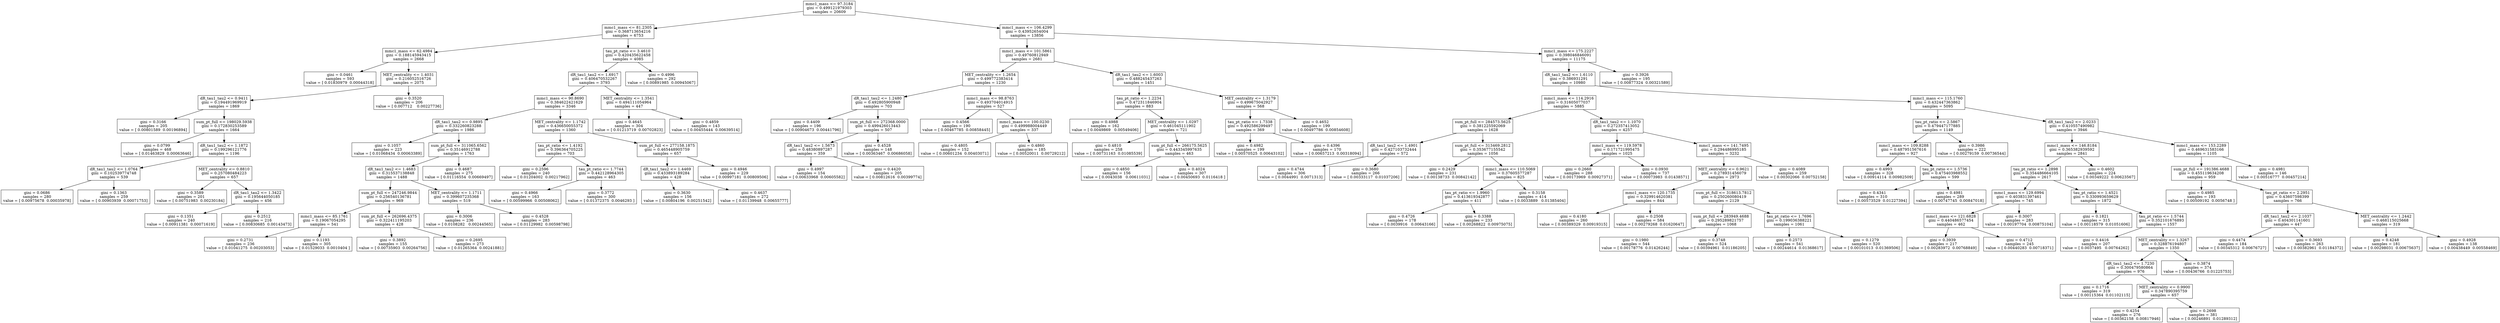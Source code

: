 digraph Tree {
0 [label="mmc1_mass <= 97.3184\ngini = 0.499121979303\nsamples = 20609", shape="box"] ;
1 [label="mmc1_mass <= 81.2305\ngini = 0.368713654216\nsamples = 6753", shape="box"] ;
0 -> 1 ;
2 [label="mmc1_mass <= 62.4984\ngini = 0.188145943415\nsamples = 2668", shape="box"] ;
1 -> 2 ;
3 [label="gini = 0.0461\nsamples = 593\nvalue = [ 0.01830979  0.00044318]", shape="box"] ;
2 -> 3 ;
4 [label="MET_centrality <= 1.4031\ngini = 0.216052516726\nsamples = 2075", shape="box"] ;
2 -> 4 ;
5 [label="dR_tau1_tau2 <= 0.9411\ngini = 0.194491969919\nsamples = 1869", shape="box"] ;
4 -> 5 ;
6 [label="gini = 0.3166\nsamples = 205\nvalue = [ 0.00801589  0.00196894]", shape="box"] ;
5 -> 6 ;
7 [label="sum_pt_full <= 198029.5938\ngini = 0.172830253589\nsamples = 1664", shape="box"] ;
5 -> 7 ;
8 [label="gini = 0.0799\nsamples = 468\nvalue = [ 0.01463829  0.00063646]", shape="box"] ;
7 -> 8 ;
9 [label="dR_tau1_tau2 <= 1.1872\ngini = 0.199296121776\nsamples = 1196", shape="box"] ;
7 -> 9 ;
10 [label="dR_tau1_tau2 <= 1.0764\ngini = 0.102539774748\nsamples = 539", shape="box"] ;
9 -> 10 ;
11 [label="gini = 0.0686\nsamples = 280\nvalue = [ 0.00975678  0.00035978]", shape="box"] ;
10 -> 11 ;
12 [label="gini = 0.1363\nsamples = 259\nvalue = [ 0.00903939  0.00071753]", shape="box"] ;
10 -> 12 ;
13 [label="MET_centrality <= 0.8810\ngini = 0.257080484223\nsamples = 657", shape="box"] ;
9 -> 13 ;
14 [label="gini = 0.3589\nsamples = 201\nvalue = [ 0.00751983  0.00230184]", shape="box"] ;
13 -> 14 ;
15 [label="dR_tau1_tau2 <= 1.3422\ngini = 0.195644050185\nsamples = 456", shape="box"] ;
13 -> 15 ;
16 [label="gini = 0.1351\nsamples = 240\nvalue = [ 0.00911381  0.00071619]", shape="box"] ;
15 -> 16 ;
17 [label="gini = 0.2512\nsamples = 216\nvalue = [ 0.00830685  0.00143473]", shape="box"] ;
15 -> 17 ;
18 [label="gini = 0.3520\nsamples = 206\nvalue = [ 0.007712    0.00227736]", shape="box"] ;
4 -> 18 ;
19 [label="tau_pt_ratio <= 3.4610\ngini = 0.420435622458\nsamples = 4085", shape="box"] ;
1 -> 19 ;
20 [label="dR_tau1_tau2 <= 1.6917\ngini = 0.406470532267\nsamples = 3793", shape="box"] ;
19 -> 20 ;
21 [label="mmc1_mass <= 90.8690\ngini = 0.384622421629\nsamples = 3346", shape="box"] ;
20 -> 21 ;
22 [label="dR_tau1_tau2 <= 0.9895\ngini = 0.332260823288\nsamples = 1986", shape="box"] ;
21 -> 22 ;
23 [label="gini = 0.1057\nsamples = 223\nvalue = [ 0.01068434  0.00063389]", shape="box"] ;
22 -> 23 ;
24 [label="sum_pt_full <= 311065.6562\ngini = 0.35146912788\nsamples = 1763", shape="box"] ;
22 -> 24 ;
25 [label="dR_tau1_tau2 <= 1.4683\ngini = 0.315537138848\nsamples = 1488", shape="box"] ;
24 -> 25 ;
26 [label="sum_pt_full <= 247246.9844\ngini = 0.256540136781\nsamples = 969", shape="box"] ;
25 -> 26 ;
27 [label="mmc1_mass <= 85.1761\ngini = 0.19067054295\nsamples = 541", shape="box"] ;
26 -> 27 ;
28 [label="gini = 0.2731\nsamples = 236\nvalue = [ 0.01041275  0.00203053]", shape="box"] ;
27 -> 28 ;
29 [label="gini = 0.1193\nsamples = 305\nvalue = [ 0.01529033  0.0010404 ]", shape="box"] ;
27 -> 29 ;
30 [label="sum_pt_full <= 262696.4375\ngini = 0.322411195203\nsamples = 428", shape="box"] ;
26 -> 30 ;
31 [label="gini = 0.3892\nsamples = 155\nvalue = [ 0.00735903  0.00264756]", shape="box"] ;
30 -> 31 ;
32 [label="gini = 0.2695\nsamples = 273\nvalue = [ 0.01265364  0.00241881]", shape="box"] ;
30 -> 32 ;
33 [label="MET_centrality <= 1.1711\ngini = 0.399607235368\nsamples = 519", shape="box"] ;
25 -> 33 ;
34 [label="gini = 0.3006\nsamples = 236\nvalue = [ 0.0108282   0.00244565]", shape="box"] ;
33 -> 34 ;
35 [label="gini = 0.4528\nsamples = 283\nvalue = [ 0.01129982  0.00598798]", shape="box"] ;
33 -> 35 ;
36 [label="gini = 0.4687\nsamples = 275\nvalue = [ 0.01116554  0.00669497]", shape="box"] ;
24 -> 36 ;
37 [label="MET_centrality <= 1.1742\ngini = 0.436650055372\nsamples = 1360", shape="box"] ;
21 -> 37 ;
38 [label="tau_pt_ratio <= 1.4192\ngini = 0.396364705225\nsamples = 703", shape="box"] ;
37 -> 38 ;
39 [label="gini = 0.2596\nsamples = 240\nvalue = [ 0.01204002  0.00217962]", shape="box"] ;
38 -> 39 ;
40 [label="tau_pt_ratio <= 1.7744\ngini = 0.442128964305\nsamples = 463", shape="box"] ;
38 -> 40 ;
41 [label="gini = 0.4966\nsamples = 163\nvalue = [ 0.00599966  0.00508062]", shape="box"] ;
40 -> 41 ;
42 [label="gini = 0.3772\nsamples = 300\nvalue = [ 0.01372375  0.0046293 ]", shape="box"] ;
40 -> 42 ;
43 [label="sum_pt_full <= 277158.1875\ngini = 0.465448905759\nsamples = 657", shape="box"] ;
37 -> 43 ;
44 [label="dR_tau1_tau2 <= 1.4469\ngini = 0.433893189284\nsamples = 428", shape="box"] ;
43 -> 44 ;
45 [label="gini = 0.3630\nsamples = 156\nvalue = [ 0.00804196  0.00251542]", shape="box"] ;
44 -> 45 ;
46 [label="gini = 0.4637\nsamples = 272\nvalue = [ 0.01139948  0.00655777]", shape="box"] ;
44 -> 46 ;
47 [label="gini = 0.4946\nsamples = 229\nvalue = [ 0.00997181  0.00809506]", shape="box"] ;
43 -> 47 ;
48 [label="MET_centrality <= 1.3541\ngini = 0.494111054964\nsamples = 447", shape="box"] ;
20 -> 48 ;
49 [label="gini = 0.4645\nsamples = 304\nvalue = [ 0.01213719  0.00702823]", shape="box"] ;
48 -> 49 ;
50 [label="gini = 0.4859\nsamples = 143\nvalue = [ 0.00455444  0.00639514]", shape="box"] ;
48 -> 50 ;
51 [label="gini = 0.4996\nsamples = 292\nvalue = [ 0.00891985  0.00945067]", shape="box"] ;
19 -> 51 ;
52 [label="mmc1_mass <= 106.4299\ngini = 0.43952654004\nsamples = 13856", shape="box"] ;
0 -> 52 ;
53 [label="mmc1_mass <= 101.5861\ngini = 0.49760812949\nsamples = 2681", shape="box"] ;
52 -> 53 ;
54 [label="MET_centrality <= 1.2654\ngini = 0.499772383414\nsamples = 1230", shape="box"] ;
53 -> 54 ;
55 [label="dR_tau1_tau2 <= 1.2480\ngini = 0.492805900948\nsamples = 703", shape="box"] ;
54 -> 55 ;
56 [label="gini = 0.4409\nsamples = 196\nvalue = [ 0.00904673  0.00441796]", shape="box"] ;
55 -> 56 ;
57 [label="sum_pt_full <= 272368.0000\ngini = 0.499426013443\nsamples = 507", shape="box"] ;
55 -> 57 ;
58 [label="dR_tau1_tau2 <= 1.5673\ngini = 0.48380897287\nsamples = 359", shape="box"] ;
57 -> 58 ;
59 [label="gini = 0.4997\nsamples = 154\nvalue = [ 0.00633968  0.00605582]", shape="box"] ;
58 -> 59 ;
60 [label="gini = 0.4420\nsamples = 205\nvalue = [ 0.00812616  0.00399774]", shape="box"] ;
58 -> 60 ;
61 [label="gini = 0.4528\nsamples = 148\nvalue = [ 0.00363467  0.00686058]", shape="box"] ;
57 -> 61 ;
62 [label="mmc1_mass <= 98.8763\ngini = 0.493704014915\nsamples = 527", shape="box"] ;
54 -> 62 ;
63 [label="gini = 0.4566\nsamples = 190\nvalue = [ 0.00467785  0.00858445]", shape="box"] ;
62 -> 63 ;
64 [label="mmc1_mass <= 100.0230\ngini = 0.499988004449\nsamples = 337", shape="box"] ;
62 -> 64 ;
65 [label="gini = 0.4805\nsamples = 152\nvalue = [ 0.00601234  0.00403071]", shape="box"] ;
64 -> 65 ;
66 [label="gini = 0.4860\nsamples = 185\nvalue = [ 0.00520011  0.00729212]", shape="box"] ;
64 -> 66 ;
67 [label="dR_tau1_tau2 <= 1.6003\ngini = 0.488245437263\nsamples = 1451", shape="box"] ;
53 -> 67 ;
68 [label="tau_pt_ratio <= 1.2234\ngini = 0.472311846904\nsamples = 883", shape="box"] ;
67 -> 68 ;
69 [label="gini = 0.4988\nsamples = 162\nvalue = [ 0.0049869   0.00549406]", shape="box"] ;
68 -> 69 ;
70 [label="MET_centrality <= 1.0297\ngini = 0.461045111902\nsamples = 721", shape="box"] ;
68 -> 70 ;
71 [label="gini = 0.4810\nsamples = 258\nvalue = [ 0.00731163  0.01085539]", shape="box"] ;
70 -> 71 ;
72 [label="sum_pt_full <= 266175.5625\ngini = 0.443345997635\nsamples = 463", shape="box"] ;
70 -> 72 ;
73 [label="gini = 0.4850\nsamples = 156\nvalue = [ 0.0043038   0.00611031]", shape="box"] ;
72 -> 73 ;
74 [label="gini = 0.4024\nsamples = 307\nvalue = [ 0.00450693  0.0116418 ]", shape="box"] ;
72 -> 74 ;
75 [label="MET_centrality <= 1.3179\ngini = 0.499675042927\nsamples = 568", shape="box"] ;
67 -> 75 ;
76 [label="tau_pt_ratio <= 1.7338\ngini = 0.492586299497\nsamples = 369", shape="box"] ;
75 -> 76 ;
77 [label="gini = 0.4982\nsamples = 199\nvalue = [ 0.00570525  0.00643102]", shape="box"] ;
76 -> 77 ;
78 [label="gini = 0.4396\nsamples = 170\nvalue = [ 0.00657213  0.00318094]", shape="box"] ;
76 -> 78 ;
79 [label="gini = 0.4652\nsamples = 199\nvalue = [ 0.00497786  0.00854608]", shape="box"] ;
75 -> 79 ;
80 [label="mmc1_mass <= 175.2227\ngini = 0.398046846091\nsamples = 11175", shape="box"] ;
52 -> 80 ;
81 [label="dR_tau1_tau2 <= 1.6110\ngini = 0.386931291\nsamples = 10980", shape="box"] ;
80 -> 81 ;
82 [label="mmc1_mass <= 114.2916\ngini = 0.31605077037\nsamples = 5885", shape="box"] ;
81 -> 82 ;
83 [label="sum_pt_full <= 284573.5625\ngini = 0.381225592069\nsamples = 1628", shape="box"] ;
82 -> 83 ;
84 [label="dR_tau1_tau2 <= 1.4901\ngini = 0.427103732444\nsamples = 572", shape="box"] ;
83 -> 84 ;
85 [label="gini = 0.4744\nsamples = 306\nvalue = [ 0.0044991  0.0071313]", shape="box"] ;
84 -> 85 ;
86 [label="gini = 0.3680\nsamples = 266\nvalue = [ 0.00333117  0.01037206]", shape="box"] ;
84 -> 86 ;
87 [label="sum_pt_full <= 313469.2812\ngini = 0.353677155542\nsamples = 1056", shape="box"] ;
83 -> 87 ;
88 [label="gini = 0.2429\nsamples = 231\nvalue = [ 0.00138733  0.00842142]", shape="box"] ;
87 -> 88 ;
89 [label="mmc1_mass <= 110.5069\ngini = 0.37605577287\nsamples = 825", shape="box"] ;
87 -> 89 ;
90 [label="tau_pt_ratio <= 1.9960\ngini = 0.413619342877\nsamples = 411", shape="box"] ;
89 -> 90 ;
91 [label="gini = 0.4726\nsamples = 178\nvalue = [ 0.0039916   0.00643166]", shape="box"] ;
90 -> 91 ;
92 [label="gini = 0.3388\nsamples = 233\nvalue = [ 0.00268822  0.00975075]", shape="box"] ;
90 -> 92 ;
93 [label="gini = 0.3158\nsamples = 414\nvalue = [ 0.0033889   0.01385404]", shape="box"] ;
89 -> 93 ;
94 [label="dR_tau1_tau2 <= 1.1070\ngini = 0.272357413052\nsamples = 4257", shape="box"] ;
82 -> 94 ;
95 [label="mmc1_mass <= 119.5978\ngini = 0.171721995475\nsamples = 1025", shape="box"] ;
94 -> 95 ;
96 [label="gini = 0.2660\nsamples = 288\nvalue = [ 0.00173969  0.00927371]", shape="box"] ;
95 -> 96 ;
97 [label="gini = 0.0930\nsamples = 737\nvalue = [ 0.00073983  0.01438571]", shape="box"] ;
95 -> 97 ;
98 [label="mmc1_mass <= 141.7495\ngini = 0.294486995185\nsamples = 3232", shape="box"] ;
94 -> 98 ;
99 [label="MET_centrality <= 0.9621\ngini = 0.278931456079\nsamples = 2973", shape="box"] ;
98 -> 99 ;
100 [label="mmc1_mass <= 120.1735\ngini = 0.329914620381\nsamples = 844", shape="box"] ;
99 -> 100 ;
101 [label="gini = 0.4180\nsamples = 260\nvalue = [ 0.00389329  0.00919315]", shape="box"] ;
100 -> 101 ;
102 [label="gini = 0.2508\nsamples = 584\nvalue = [ 0.00279268  0.01620647]", shape="box"] ;
100 -> 102 ;
103 [label="sum_pt_full <= 318613.7812\ngini = 0.250260080419\nsamples = 2129", shape="box"] ;
99 -> 103 ;
104 [label="sum_pt_full <= 283949.4688\ngini = 0.295289821757\nsamples = 1068", shape="box"] ;
103 -> 104 ;
105 [label="gini = 0.1980\nsamples = 544\nvalue = [ 0.00178776  0.01426244]", shape="box"] ;
104 -> 105 ;
106 [label="gini = 0.3748\nsamples = 524\nvalue = [ 0.00394961  0.01186205]", shape="box"] ;
104 -> 106 ;
107 [label="tau_pt_ratio <= 1.7696\ngini = 0.199036388221\nsamples = 1061", shape="box"] ;
103 -> 107 ;
108 [label="gini = 0.2573\nsamples = 541\nvalue = [ 0.00244614  0.01368617]", shape="box"] ;
107 -> 108 ;
109 [label="gini = 0.1279\nsamples = 520\nvalue = [ 0.00101013  0.01369506]", shape="box"] ;
107 -> 109 ;
110 [label="gini = 0.4089\nsamples = 259\nvalue = [ 0.00302066  0.00752158]", shape="box"] ;
98 -> 110 ;
111 [label="mmc1_mass <= 115.1760\ngini = 0.432447363862\nsamples = 5095", shape="box"] ;
81 -> 111 ;
112 [label="tau_pt_ratio <= 2.5867\ngini = 0.479447177885\nsamples = 1149", shape="box"] ;
111 -> 112 ;
113 [label="mmc1_mass <= 109.8288\ngini = 0.487951567616\nsamples = 927", shape="box"] ;
112 -> 113 ;
114 [label="gini = 0.4993\nsamples = 328\nvalue = [ 0.00914114  0.00982509]", shape="box"] ;
113 -> 114 ;
115 [label="tau_pt_ratio <= 1.5736\ngini = 0.475403988552\nsamples = 599", shape="box"] ;
113 -> 115 ;
116 [label="gini = 0.4341\nsamples = 310\nvalue = [ 0.00573529  0.01227394]", shape="box"] ;
115 -> 116 ;
117 [label="gini = 0.4981\nsamples = 289\nvalue = [ 0.00747745  0.00847018]", shape="box"] ;
115 -> 117 ;
118 [label="gini = 0.3986\nsamples = 222\nvalue = [ 0.00279159  0.00736544]", shape="box"] ;
112 -> 118 ;
119 [label="dR_tau1_tau2 <= 2.0233\ngini = 0.410557490982\nsamples = 3946", shape="box"] ;
111 -> 119 ;
120 [label="mmc1_mass <= 146.8184\ngini = 0.365382939592\nsamples = 2841", shape="box"] ;
119 -> 120 ;
121 [label="tau_pt_ratio <= 1.2898\ngini = 0.354486664105\nsamples = 2617", shape="box"] ;
120 -> 121 ;
122 [label="mmc1_mass <= 129.6994\ngini = 0.403831397461\nsamples = 745", shape="box"] ;
121 -> 122 ;
123 [label="mmc1_mass <= 121.6828\ngini = 0.440486577454\nsamples = 462", shape="box"] ;
122 -> 123 ;
124 [label="gini = 0.3939\nsamples = 217\nvalue = [ 0.00283972  0.00768849]", shape="box"] ;
123 -> 124 ;
125 [label="gini = 0.4712\nsamples = 245\nvalue = [ 0.00440283  0.00718371]", shape="box"] ;
123 -> 125 ;
126 [label="gini = 0.3007\nsamples = 283\nvalue = [ 0.00197704  0.00875104]", shape="box"] ;
122 -> 126 ;
127 [label="tau_pt_ratio <= 1.4521\ngini = 0.330993659629\nsamples = 1872", shape="box"] ;
121 -> 127 ;
128 [label="gini = 0.1821\nsamples = 315\nvalue = [ 0.00118579  0.01051606]", shape="box"] ;
127 -> 128 ;
129 [label="tau_pt_ratio <= 1.5744\ngini = 0.352101676893\nsamples = 1557", shape="box"] ;
127 -> 129 ;
130 [label="gini = 0.4416\nsamples = 207\nvalue = [ 0.0037495   0.00764262]", shape="box"] ;
129 -> 130 ;
131 [label="MET_centrality <= 1.3267\ngini = 0.328876194807\nsamples = 1350", shape="box"] ;
129 -> 131 ;
132 [label="dR_tau1_tau2 <= 1.7230\ngini = 0.300479580864\nsamples = 976", shape="box"] ;
131 -> 132 ;
133 [label="gini = 0.1716\nsamples = 319\nvalue = [ 0.00115364  0.01102115]", shape="box"] ;
132 -> 133 ;
134 [label="MET_centrality <= 0.9900\ngini = 0.347890395759\nsamples = 657", shape="box"] ;
132 -> 134 ;
135 [label="gini = 0.4254\nsamples = 276\nvalue = [ 0.00362158  0.00817946]", shape="box"] ;
134 -> 135 ;
136 [label="gini = 0.2698\nsamples = 381\nvalue = [ 0.00246891  0.01289312]", shape="box"] ;
134 -> 136 ;
137 [label="gini = 0.3874\nsamples = 374\nvalue = [ 0.00436766  0.01225753]", shape="box"] ;
131 -> 137 ;
138 [label="gini = 0.4602\nsamples = 224\nvalue = [ 0.00349222  0.00623567]", shape="box"] ;
120 -> 138 ;
139 [label="mmc1_mass <= 153.2289\ngini = 0.469631583166\nsamples = 1105", shape="box"] ;
119 -> 139 ;
140 [label="sum_pt_full <= 191386.4688\ngini = 0.455119634208\nsamples = 959", shape="box"] ;
139 -> 140 ;
141 [label="gini = 0.4985\nsamples = 193\nvalue = [ 0.00509192  0.0056748 ]", shape="box"] ;
140 -> 141 ;
142 [label="tau_pt_ratio <= 2.2951\ngini = 0.43607598399\nsamples = 766", shape="box"] ;
140 -> 142 ;
143 [label="dR_tau1_tau2 <= 2.1037\ngini = 0.404301141601\nsamples = 447", shape="box"] ;
142 -> 143 ;
144 [label="gini = 0.4474\nsamples = 184\nvalue = [ 0.00345312  0.00676727]", shape="box"] ;
143 -> 144 ;
145 [label="gini = 0.3693\nsamples = 263\nvalue = [ 0.00382961  0.01184372]", shape="box"] ;
143 -> 145 ;
146 [label="MET_centrality <= 1.2442\ngini = 0.468115025668\nsamples = 319", shape="box"] ;
142 -> 146 ;
147 [label="gini = 0.4248\nsamples = 181\nvalue = [ 0.00298031  0.00675637]", shape="box"] ;
146 -> 147 ;
148 [label="gini = 0.4928\nsamples = 138\nvalue = [ 0.00438449  0.00558469]", shape="box"] ;
146 -> 148 ;
149 [label="gini = 0.4981\nsamples = 146\nvalue = [ 0.00516777  0.00457214]", shape="box"] ;
139 -> 149 ;
150 [label="gini = 0.3926\nsamples = 195\nvalue = [ 0.00877324  0.00321589]", shape="box"] ;
80 -> 150 ;
}